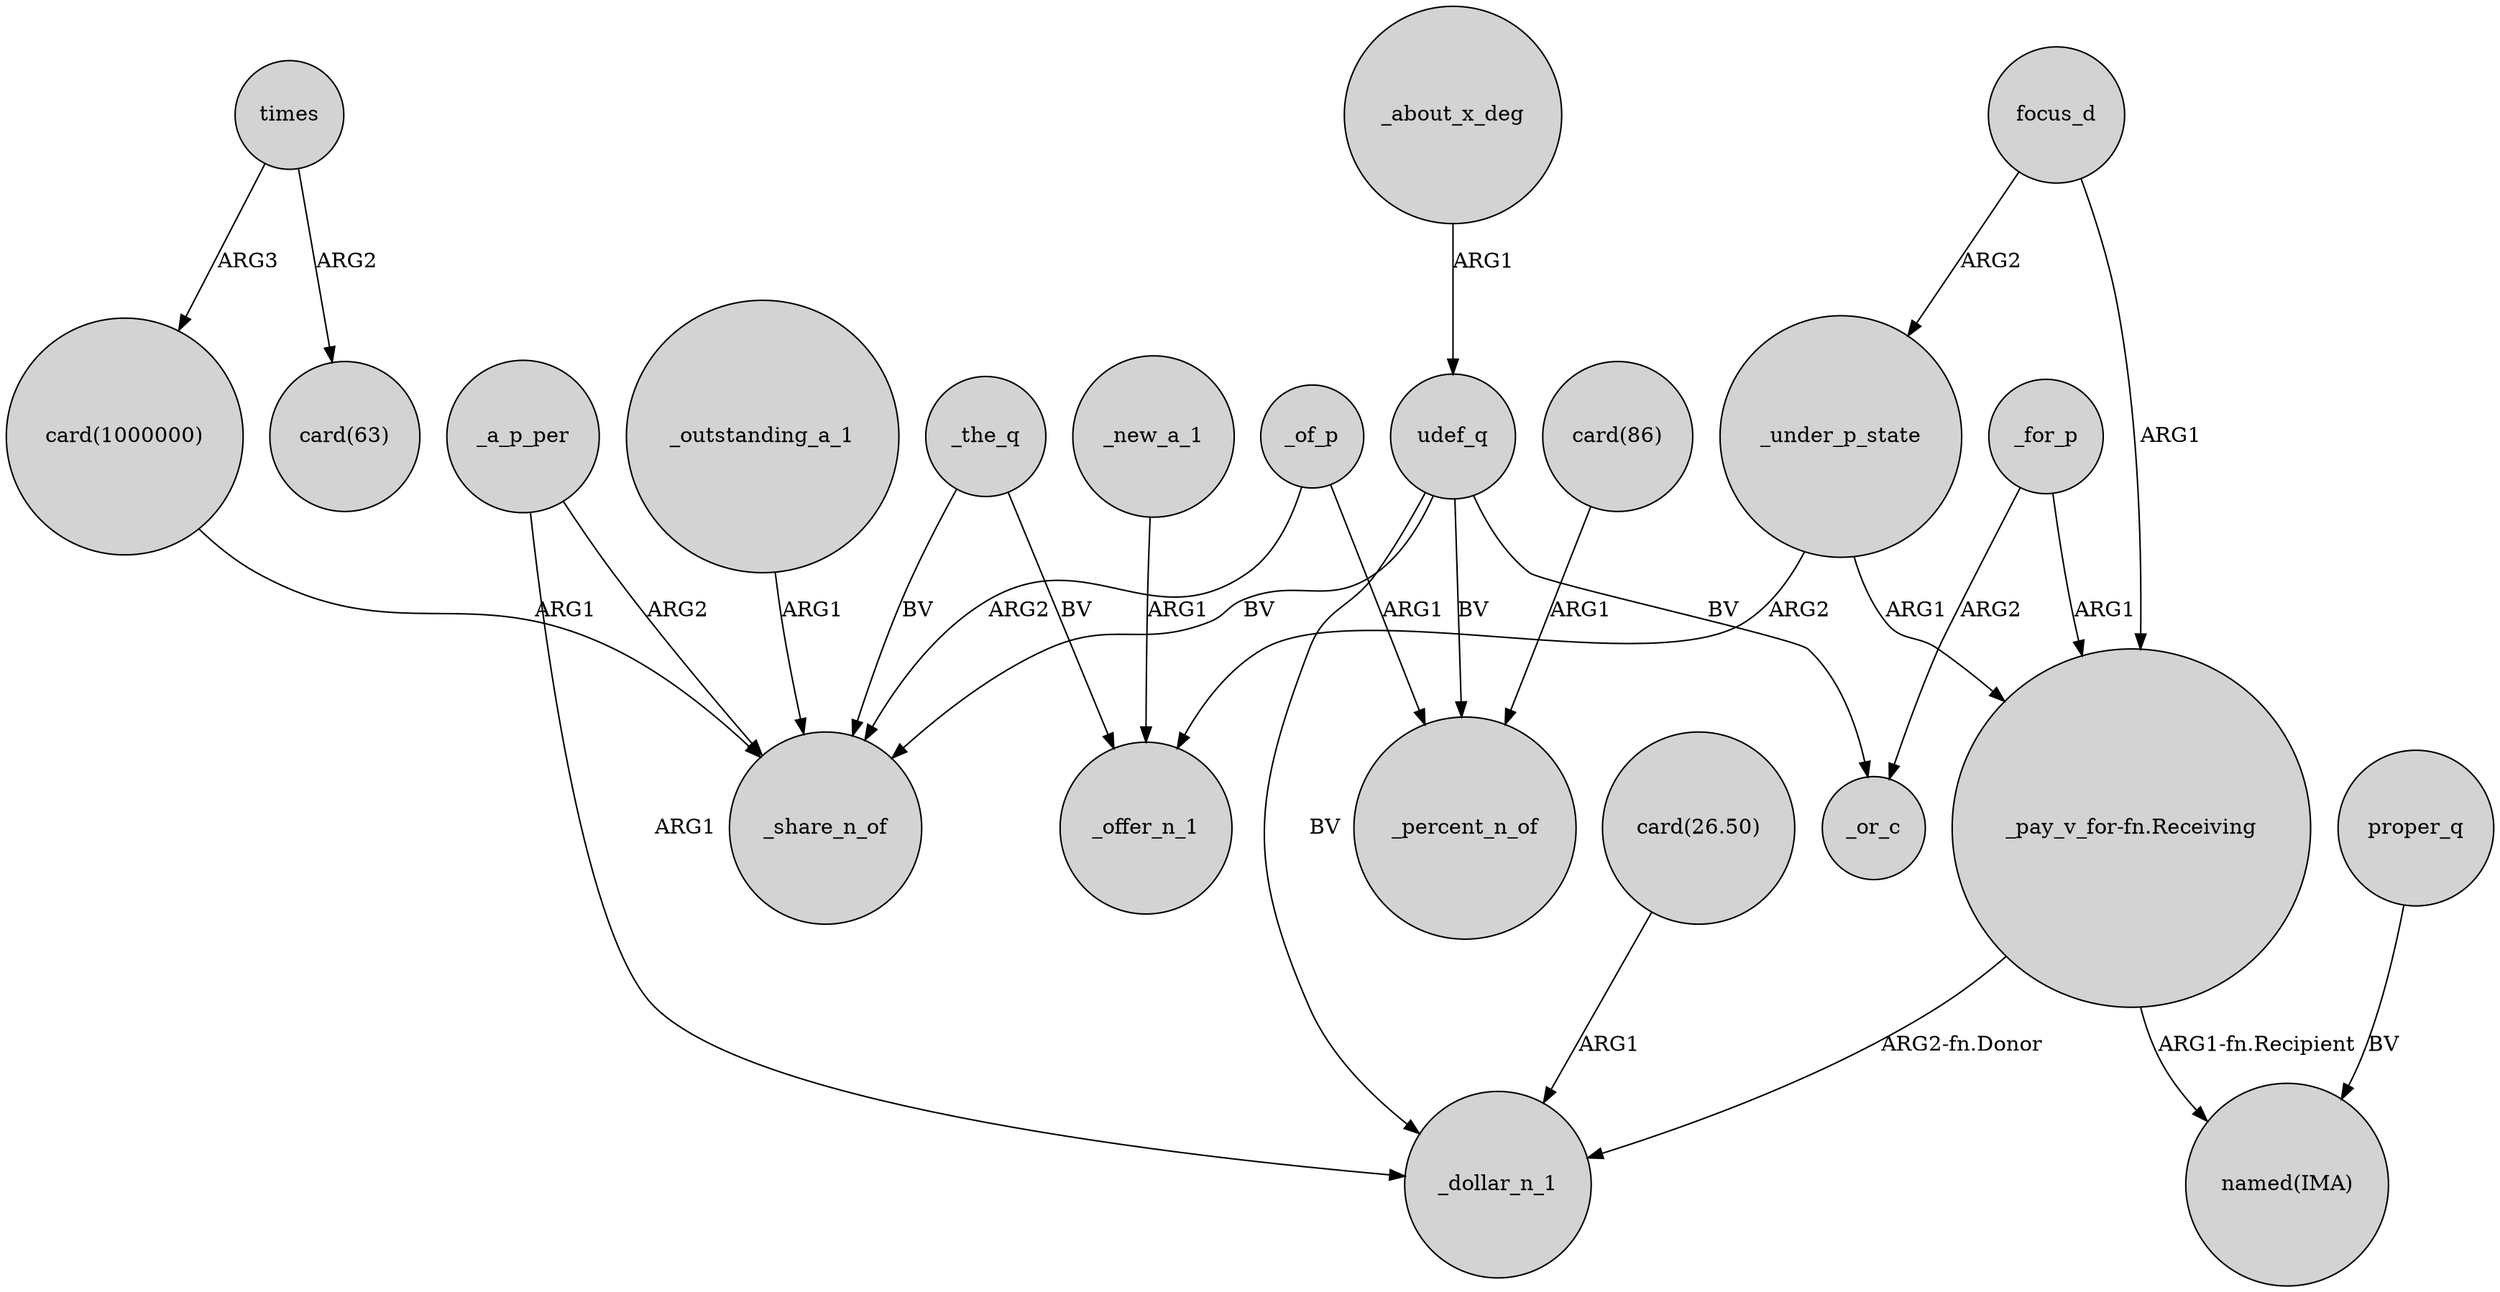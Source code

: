 digraph {
	node [shape=circle style=filled]
	_the_q -> _share_n_of [label=BV]
	times -> "card(1000000)" [label=ARG3]
	_of_p -> _percent_n_of [label=ARG1]
	_new_a_1 -> _offer_n_1 [label=ARG1]
	udef_q -> _or_c [label=BV]
	_about_x_deg -> udef_q [label=ARG1]
	"_pay_v_for-fn.Receiving" -> _dollar_n_1 [label="ARG2-fn.Donor"]
	_outstanding_a_1 -> _share_n_of [label=ARG1]
	_under_p_state -> "_pay_v_for-fn.Receiving" [label=ARG1]
	_a_p_per -> _share_n_of [label=ARG2]
	udef_q -> _percent_n_of [label=BV]
	_for_p -> _or_c [label=ARG2]
	udef_q -> _share_n_of [label=BV]
	"_pay_v_for-fn.Receiving" -> "named(IMA)" [label="ARG1-fn.Recipient"]
	"card(26.50)" -> _dollar_n_1 [label=ARG1]
	udef_q -> _dollar_n_1 [label=BV]
	proper_q -> "named(IMA)" [label=BV]
	_the_q -> _offer_n_1 [label=BV]
	"card(1000000)" -> _share_n_of [label=ARG1]
	_a_p_per -> _dollar_n_1 [label=ARG1]
	_for_p -> "_pay_v_for-fn.Receiving" [label=ARG1]
	focus_d -> _under_p_state [label=ARG2]
	focus_d -> "_pay_v_for-fn.Receiving" [label=ARG1]
	"card(86)" -> _percent_n_of [label=ARG1]
	times -> "card(63)" [label=ARG2]
	_under_p_state -> _offer_n_1 [label=ARG2]
	_of_p -> _share_n_of [label=ARG2]
}

